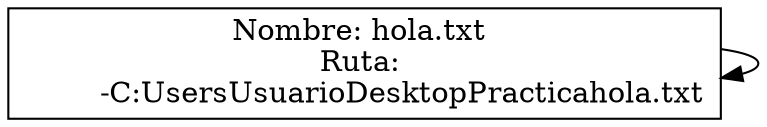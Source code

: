 digraph G {node[shape = box];
Nodo1[label = "Nombre: hola.txt 
Ruta: 
	-C:\Users\Usuario\Desktop\Practica\hola.txt"]
Nodo1->Nodo1{rank=same; Nodo1;}}